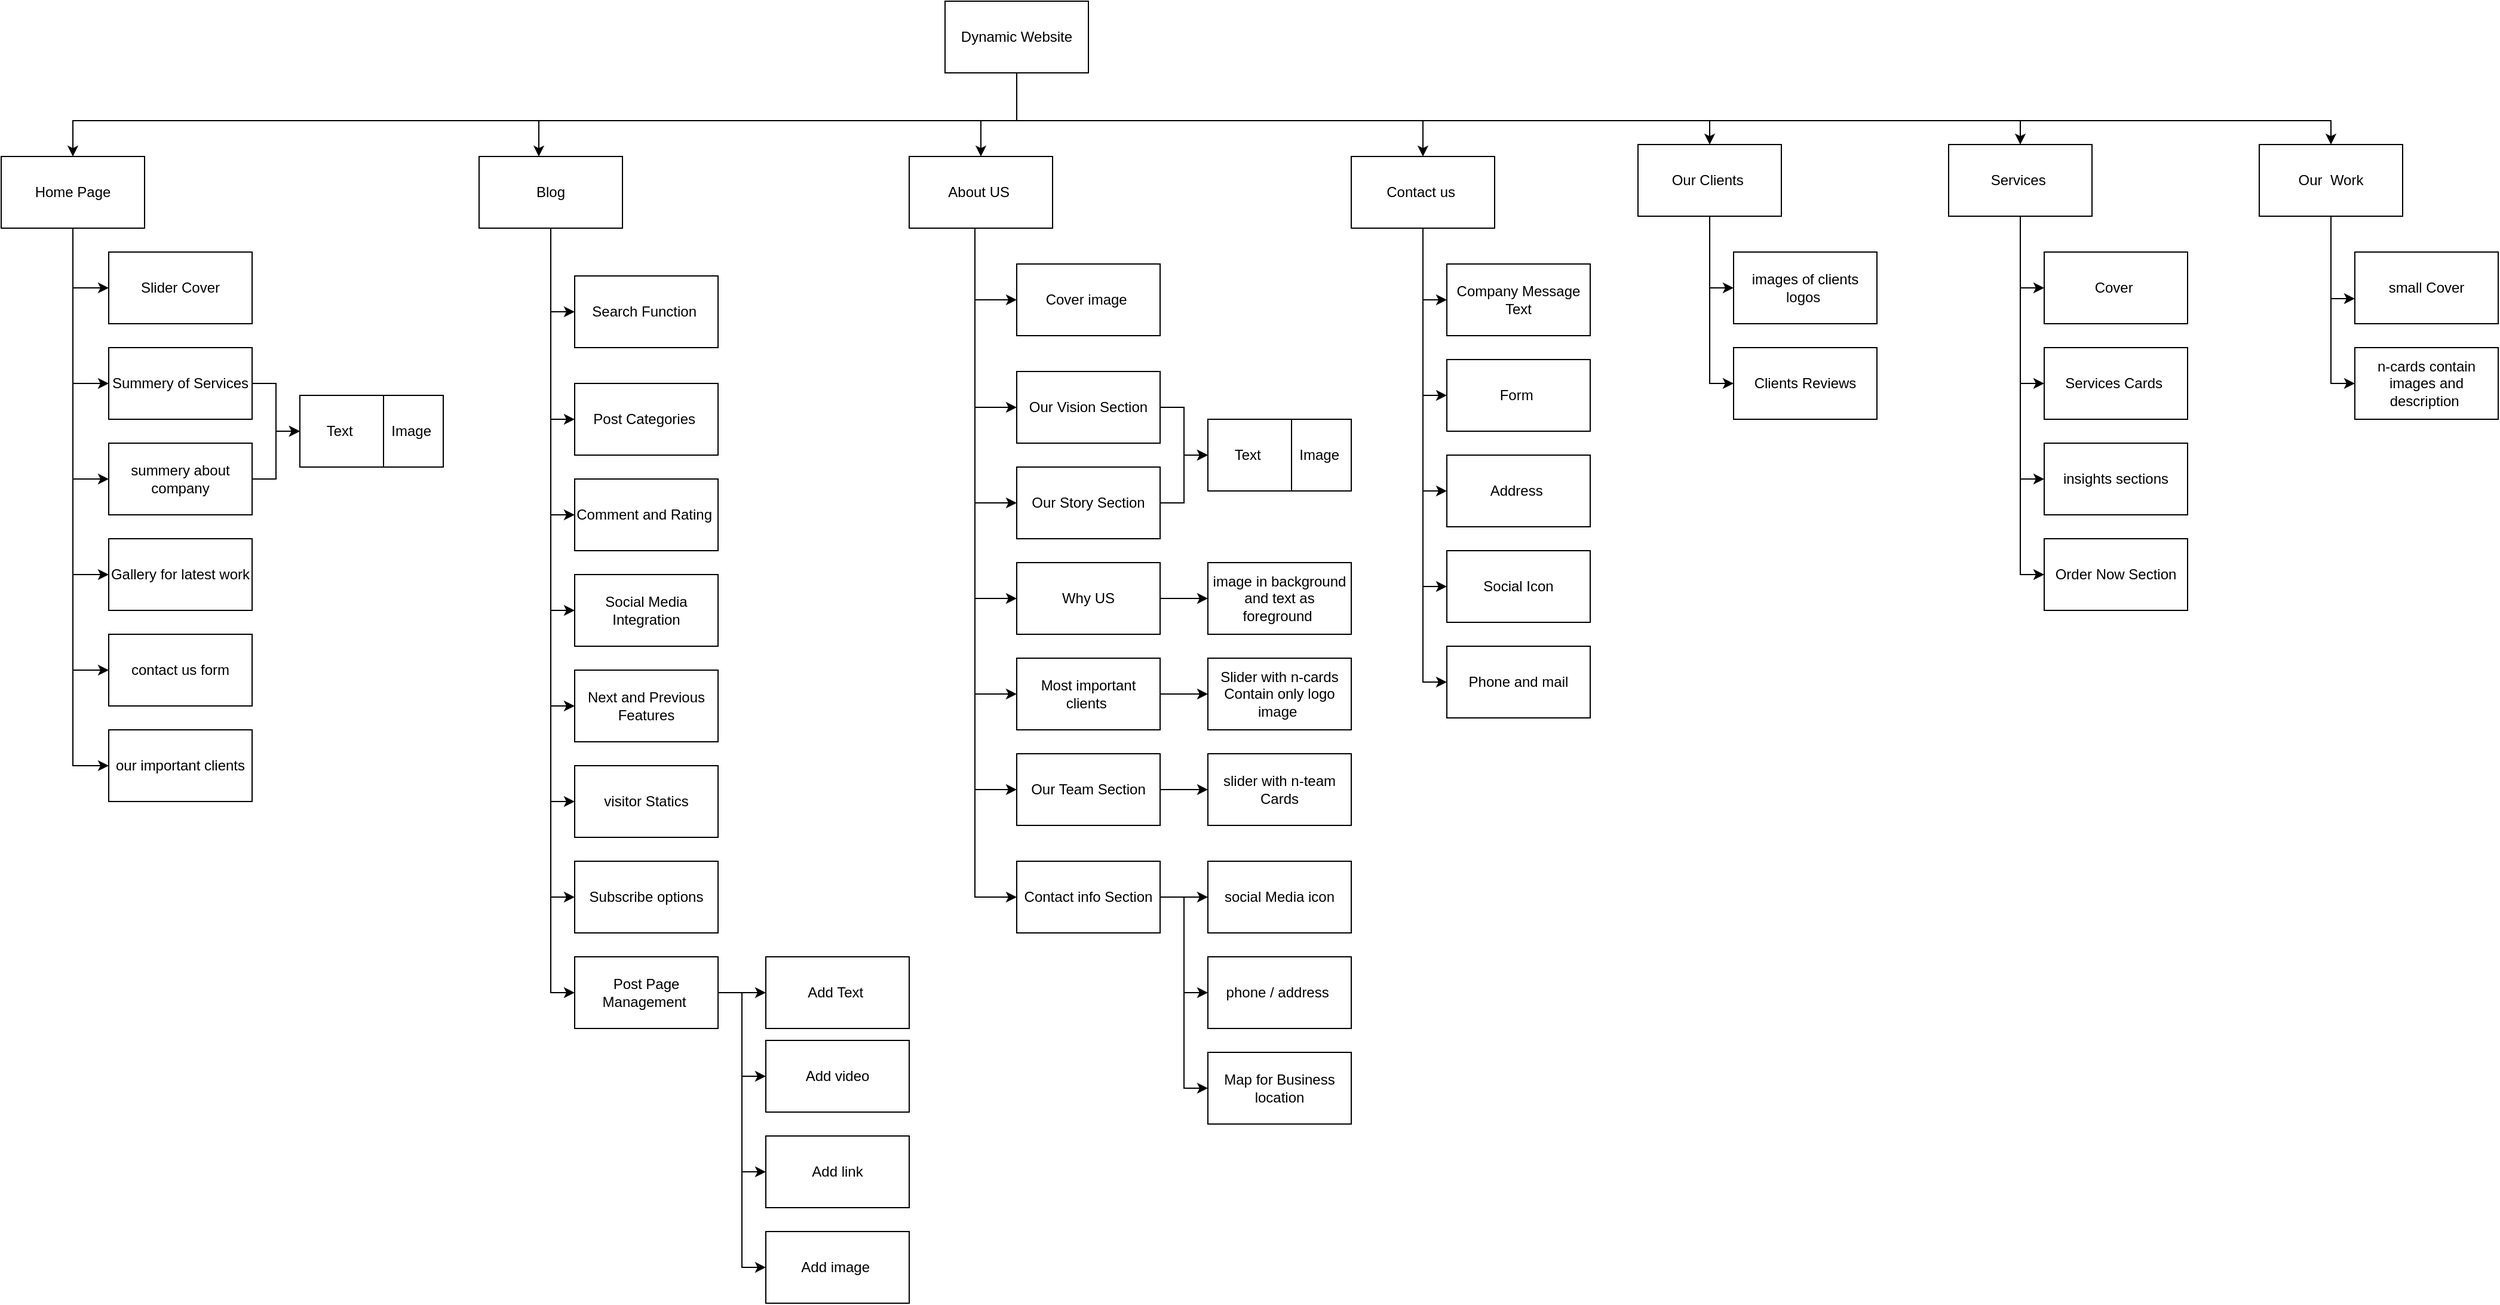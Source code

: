 <mxfile version="12.8.8" type="github"><diagram id="ckR6-xcQiySAsiwtbq-Z" name="Page-1"><mxGraphModel dx="1616" dy="522" grid="1" gridSize="10" guides="1" tooltips="1" connect="1" arrows="1" fold="1" page="1" pageScale="1" pageWidth="850" pageHeight="1100" math="0" shadow="0"><root><mxCell id="0"/><mxCell id="1" parent="0"/><mxCell id="0APCHjPo9MJvBpzUKBgA-36" style="edgeStyle=orthogonalEdgeStyle;rounded=0;orthogonalLoop=1;jettySize=auto;html=1;" edge="1" parent="1" source="0APCHjPo9MJvBpzUKBgA-1" target="0APCHjPo9MJvBpzUKBgA-6"><mxGeometry relative="1" as="geometry"><Array as="points"><mxPoint x="440" y="130"/><mxPoint x="40" y="130"/></Array></mxGeometry></mxCell><mxCell id="0APCHjPo9MJvBpzUKBgA-44" style="edgeStyle=orthogonalEdgeStyle;rounded=0;orthogonalLoop=1;jettySize=auto;html=1;entryX=0.5;entryY=0;entryDx=0;entryDy=0;" edge="1" parent="1" target="0APCHjPo9MJvBpzUKBgA-2"><mxGeometry relative="1" as="geometry"><mxPoint x="390" y="130" as="sourcePoint"/></mxGeometry></mxCell><mxCell id="0APCHjPo9MJvBpzUKBgA-78" style="edgeStyle=orthogonalEdgeStyle;rounded=0;orthogonalLoop=1;jettySize=auto;html=1;" edge="1" parent="1" source="0APCHjPo9MJvBpzUKBgA-1" target="0APCHjPo9MJvBpzUKBgA-5"><mxGeometry relative="1" as="geometry"><Array as="points"><mxPoint x="440" y="130"/><mxPoint x="780" y="130"/></Array></mxGeometry></mxCell><mxCell id="0APCHjPo9MJvBpzUKBgA-90" style="edgeStyle=orthogonalEdgeStyle;rounded=0;orthogonalLoop=1;jettySize=auto;html=1;exitX=0.75;exitY=1;exitDx=0;exitDy=0;" edge="1" parent="1" source="0APCHjPo9MJvBpzUKBgA-1" target="0APCHjPo9MJvBpzUKBgA-4"><mxGeometry relative="1" as="geometry"><Array as="points"><mxPoint x="440" y="90"/><mxPoint x="440" y="130"/><mxPoint x="1020" y="130"/></Array></mxGeometry></mxCell><mxCell id="0APCHjPo9MJvBpzUKBgA-96" style="edgeStyle=orthogonalEdgeStyle;rounded=0;orthogonalLoop=1;jettySize=auto;html=1;" edge="1" parent="1" source="0APCHjPo9MJvBpzUKBgA-1" target="0APCHjPo9MJvBpzUKBgA-3"><mxGeometry relative="1" as="geometry"><Array as="points"><mxPoint x="440" y="130"/><mxPoint x="1280" y="130"/></Array></mxGeometry></mxCell><mxCell id="0APCHjPo9MJvBpzUKBgA-106" style="edgeStyle=orthogonalEdgeStyle;rounded=0;orthogonalLoop=1;jettySize=auto;html=1;entryX=0.5;entryY=0;entryDx=0;entryDy=0;" edge="1" parent="1" source="0APCHjPo9MJvBpzUKBgA-1" target="0APCHjPo9MJvBpzUKBgA-105"><mxGeometry relative="1" as="geometry"><Array as="points"><mxPoint x="440" y="130"/><mxPoint x="-350" y="130"/></Array></mxGeometry></mxCell><mxCell id="0APCHjPo9MJvBpzUKBgA-127" style="edgeStyle=orthogonalEdgeStyle;rounded=0;orthogonalLoop=1;jettySize=auto;html=1;entryX=0.5;entryY=0;entryDx=0;entryDy=0;" edge="1" parent="1" source="0APCHjPo9MJvBpzUKBgA-1" target="0APCHjPo9MJvBpzUKBgA-115"><mxGeometry relative="1" as="geometry"><Array as="points"><mxPoint x="440" y="130"/><mxPoint x="1540" y="130"/></Array></mxGeometry></mxCell><mxCell id="0APCHjPo9MJvBpzUKBgA-1" value="Dynamic Website" style="rounded=0;whiteSpace=wrap;html=1;" vertex="1" parent="1"><mxGeometry x="380" y="30" width="120" height="60" as="geometry"/></mxCell><mxCell id="0APCHjPo9MJvBpzUKBgA-51" style="edgeStyle=orthogonalEdgeStyle;rounded=0;orthogonalLoop=1;jettySize=auto;html=1;entryX=0;entryY=0.5;entryDx=0;entryDy=0;" edge="1" parent="1" source="0APCHjPo9MJvBpzUKBgA-2" target="0APCHjPo9MJvBpzUKBgA-40"><mxGeometry relative="1" as="geometry"><Array as="points"><mxPoint x="405" y="530"/></Array></mxGeometry></mxCell><mxCell id="0APCHjPo9MJvBpzUKBgA-52" style="edgeStyle=orthogonalEdgeStyle;rounded=0;orthogonalLoop=1;jettySize=auto;html=1;entryX=0;entryY=0.5;entryDx=0;entryDy=0;" edge="1" parent="1" source="0APCHjPo9MJvBpzUKBgA-2" target="0APCHjPo9MJvBpzUKBgA-41"><mxGeometry relative="1" as="geometry"><Array as="points"><mxPoint x="405" y="610"/></Array></mxGeometry></mxCell><mxCell id="0APCHjPo9MJvBpzUKBgA-53" style="edgeStyle=orthogonalEdgeStyle;rounded=0;orthogonalLoop=1;jettySize=auto;html=1;entryX=0;entryY=0.5;entryDx=0;entryDy=0;" edge="1" parent="1" source="0APCHjPo9MJvBpzUKBgA-2" target="0APCHjPo9MJvBpzUKBgA-37"><mxGeometry relative="1" as="geometry"><Array as="points"><mxPoint x="405" y="280"/></Array></mxGeometry></mxCell><mxCell id="0APCHjPo9MJvBpzUKBgA-54" style="edgeStyle=orthogonalEdgeStyle;rounded=0;orthogonalLoop=1;jettySize=auto;html=1;entryX=0;entryY=0.5;entryDx=0;entryDy=0;" edge="1" parent="1" source="0APCHjPo9MJvBpzUKBgA-2" target="0APCHjPo9MJvBpzUKBgA-38"><mxGeometry relative="1" as="geometry"><Array as="points"><mxPoint x="405" y="370"/></Array></mxGeometry></mxCell><mxCell id="0APCHjPo9MJvBpzUKBgA-55" style="edgeStyle=orthogonalEdgeStyle;rounded=0;orthogonalLoop=1;jettySize=auto;html=1;entryX=0;entryY=0.5;entryDx=0;entryDy=0;" edge="1" parent="1" source="0APCHjPo9MJvBpzUKBgA-2" target="0APCHjPo9MJvBpzUKBgA-39"><mxGeometry relative="1" as="geometry"><Array as="points"><mxPoint x="405" y="450"/></Array></mxGeometry></mxCell><mxCell id="0APCHjPo9MJvBpzUKBgA-56" style="edgeStyle=orthogonalEdgeStyle;rounded=0;orthogonalLoop=1;jettySize=auto;html=1;entryX=0;entryY=0.5;entryDx=0;entryDy=0;" edge="1" parent="1" source="0APCHjPo9MJvBpzUKBgA-2" target="0APCHjPo9MJvBpzUKBgA-42"><mxGeometry relative="1" as="geometry"><Array as="points"><mxPoint x="405" y="690"/></Array></mxGeometry></mxCell><mxCell id="0APCHjPo9MJvBpzUKBgA-57" style="edgeStyle=orthogonalEdgeStyle;rounded=0;orthogonalLoop=1;jettySize=auto;html=1;entryX=0;entryY=0.5;entryDx=0;entryDy=0;" edge="1" parent="1" source="0APCHjPo9MJvBpzUKBgA-2" target="0APCHjPo9MJvBpzUKBgA-43"><mxGeometry relative="1" as="geometry"><Array as="points"><mxPoint x="405" y="780"/></Array></mxGeometry></mxCell><mxCell id="0APCHjPo9MJvBpzUKBgA-2" value="About US&amp;nbsp;" style="rounded=0;whiteSpace=wrap;html=1;" vertex="1" parent="1"><mxGeometry x="350" y="160" width="120" height="60" as="geometry"/></mxCell><mxCell id="0APCHjPo9MJvBpzUKBgA-98" style="edgeStyle=orthogonalEdgeStyle;rounded=0;orthogonalLoop=1;jettySize=auto;html=1;entryX=0;entryY=0.5;entryDx=0;entryDy=0;" edge="1" parent="1" source="0APCHjPo9MJvBpzUKBgA-3" target="0APCHjPo9MJvBpzUKBgA-97"><mxGeometry relative="1" as="geometry"/></mxCell><mxCell id="0APCHjPo9MJvBpzUKBgA-100" style="edgeStyle=orthogonalEdgeStyle;rounded=0;orthogonalLoop=1;jettySize=auto;html=1;entryX=0;entryY=0.5;entryDx=0;entryDy=0;" edge="1" parent="1" source="0APCHjPo9MJvBpzUKBgA-3" target="0APCHjPo9MJvBpzUKBgA-99"><mxGeometry relative="1" as="geometry"/></mxCell><mxCell id="0APCHjPo9MJvBpzUKBgA-102" style="edgeStyle=orthogonalEdgeStyle;rounded=0;orthogonalLoop=1;jettySize=auto;html=1;entryX=0;entryY=0.5;entryDx=0;entryDy=0;" edge="1" parent="1" source="0APCHjPo9MJvBpzUKBgA-3" target="0APCHjPo9MJvBpzUKBgA-101"><mxGeometry relative="1" as="geometry"/></mxCell><mxCell id="0APCHjPo9MJvBpzUKBgA-104" style="edgeStyle=orthogonalEdgeStyle;rounded=0;orthogonalLoop=1;jettySize=auto;html=1;exitX=0.5;exitY=1;exitDx=0;exitDy=0;entryX=0;entryY=0.5;entryDx=0;entryDy=0;" edge="1" parent="1" source="0APCHjPo9MJvBpzUKBgA-3" target="0APCHjPo9MJvBpzUKBgA-103"><mxGeometry relative="1" as="geometry"/></mxCell><mxCell id="0APCHjPo9MJvBpzUKBgA-3" value="Services&amp;nbsp;" style="rounded=0;whiteSpace=wrap;html=1;" vertex="1" parent="1"><mxGeometry x="1220" y="150" width="120" height="60" as="geometry"/></mxCell><mxCell id="0APCHjPo9MJvBpzUKBgA-93" style="edgeStyle=orthogonalEdgeStyle;rounded=0;orthogonalLoop=1;jettySize=auto;html=1;entryX=0;entryY=0.5;entryDx=0;entryDy=0;" edge="1" parent="1" source="0APCHjPo9MJvBpzUKBgA-4" target="0APCHjPo9MJvBpzUKBgA-91"><mxGeometry relative="1" as="geometry"/></mxCell><mxCell id="0APCHjPo9MJvBpzUKBgA-95" style="edgeStyle=orthogonalEdgeStyle;rounded=0;orthogonalLoop=1;jettySize=auto;html=1;exitX=0.5;exitY=1;exitDx=0;exitDy=0;entryX=0;entryY=0.5;entryDx=0;entryDy=0;" edge="1" parent="1" source="0APCHjPo9MJvBpzUKBgA-4" target="0APCHjPo9MJvBpzUKBgA-94"><mxGeometry relative="1" as="geometry"/></mxCell><mxCell id="0APCHjPo9MJvBpzUKBgA-4" value="Our Clients&amp;nbsp;" style="rounded=0;whiteSpace=wrap;html=1;" vertex="1" parent="1"><mxGeometry x="960" y="150" width="120" height="60" as="geometry"/></mxCell><mxCell id="0APCHjPo9MJvBpzUKBgA-83" style="edgeStyle=orthogonalEdgeStyle;rounded=0;orthogonalLoop=1;jettySize=auto;html=1;entryX=0;entryY=0.5;entryDx=0;entryDy=0;" edge="1" parent="1" source="0APCHjPo9MJvBpzUKBgA-5" target="0APCHjPo9MJvBpzUKBgA-79"><mxGeometry relative="1" as="geometry"/></mxCell><mxCell id="0APCHjPo9MJvBpzUKBgA-84" style="edgeStyle=orthogonalEdgeStyle;rounded=0;orthogonalLoop=1;jettySize=auto;html=1;exitX=0.5;exitY=1;exitDx=0;exitDy=0;entryX=0;entryY=0.5;entryDx=0;entryDy=0;" edge="1" parent="1" source="0APCHjPo9MJvBpzUKBgA-5" target="0APCHjPo9MJvBpzUKBgA-80"><mxGeometry relative="1" as="geometry"/></mxCell><mxCell id="0APCHjPo9MJvBpzUKBgA-85" style="edgeStyle=orthogonalEdgeStyle;rounded=0;orthogonalLoop=1;jettySize=auto;html=1;entryX=0;entryY=0.5;entryDx=0;entryDy=0;" edge="1" parent="1" source="0APCHjPo9MJvBpzUKBgA-5" target="0APCHjPo9MJvBpzUKBgA-81"><mxGeometry relative="1" as="geometry"/></mxCell><mxCell id="0APCHjPo9MJvBpzUKBgA-86" style="edgeStyle=orthogonalEdgeStyle;rounded=0;orthogonalLoop=1;jettySize=auto;html=1;entryX=0;entryY=0.5;entryDx=0;entryDy=0;" edge="1" parent="1" source="0APCHjPo9MJvBpzUKBgA-5" target="0APCHjPo9MJvBpzUKBgA-82"><mxGeometry relative="1" as="geometry"/></mxCell><mxCell id="0APCHjPo9MJvBpzUKBgA-89" style="edgeStyle=orthogonalEdgeStyle;rounded=0;orthogonalLoop=1;jettySize=auto;html=1;entryX=0;entryY=0.5;entryDx=0;entryDy=0;" edge="1" parent="1" source="0APCHjPo9MJvBpzUKBgA-5" target="0APCHjPo9MJvBpzUKBgA-88"><mxGeometry relative="1" as="geometry"/></mxCell><mxCell id="0APCHjPo9MJvBpzUKBgA-5" value="Contact us&amp;nbsp;" style="rounded=0;whiteSpace=wrap;html=1;" vertex="1" parent="1"><mxGeometry x="720" y="160" width="120" height="60" as="geometry"/></mxCell><mxCell id="0APCHjPo9MJvBpzUKBgA-25" style="edgeStyle=orthogonalEdgeStyle;rounded=0;orthogonalLoop=1;jettySize=auto;html=1;entryX=0;entryY=0.5;entryDx=0;entryDy=0;" edge="1" parent="1" source="0APCHjPo9MJvBpzUKBgA-6" target="0APCHjPo9MJvBpzUKBgA-9"><mxGeometry relative="1" as="geometry"/></mxCell><mxCell id="0APCHjPo9MJvBpzUKBgA-26" style="edgeStyle=orthogonalEdgeStyle;rounded=0;orthogonalLoop=1;jettySize=auto;html=1;entryX=0;entryY=0.5;entryDx=0;entryDy=0;" edge="1" parent="1" source="0APCHjPo9MJvBpzUKBgA-6" target="0APCHjPo9MJvBpzUKBgA-10"><mxGeometry relative="1" as="geometry"/></mxCell><mxCell id="0APCHjPo9MJvBpzUKBgA-27" style="edgeStyle=orthogonalEdgeStyle;rounded=0;orthogonalLoop=1;jettySize=auto;html=1;entryX=0;entryY=0.5;entryDx=0;entryDy=0;" edge="1" parent="1" source="0APCHjPo9MJvBpzUKBgA-6" target="0APCHjPo9MJvBpzUKBgA-13"><mxGeometry relative="1" as="geometry"/></mxCell><mxCell id="0APCHjPo9MJvBpzUKBgA-28" style="edgeStyle=orthogonalEdgeStyle;rounded=0;orthogonalLoop=1;jettySize=auto;html=1;entryX=0;entryY=0.5;entryDx=0;entryDy=0;" edge="1" parent="1" source="0APCHjPo9MJvBpzUKBgA-6" target="0APCHjPo9MJvBpzUKBgA-14"><mxGeometry relative="1" as="geometry"/></mxCell><mxCell id="0APCHjPo9MJvBpzUKBgA-29" style="edgeStyle=orthogonalEdgeStyle;rounded=0;orthogonalLoop=1;jettySize=auto;html=1;exitX=0.5;exitY=1;exitDx=0;exitDy=0;entryX=0;entryY=0.5;entryDx=0;entryDy=0;" edge="1" parent="1" source="0APCHjPo9MJvBpzUKBgA-6" target="0APCHjPo9MJvBpzUKBgA-24"><mxGeometry relative="1" as="geometry"/></mxCell><mxCell id="0APCHjPo9MJvBpzUKBgA-31" style="edgeStyle=orthogonalEdgeStyle;rounded=0;orthogonalLoop=1;jettySize=auto;html=1;entryX=0;entryY=0.5;entryDx=0;entryDy=0;" edge="1" parent="1" source="0APCHjPo9MJvBpzUKBgA-6" target="0APCHjPo9MJvBpzUKBgA-30"><mxGeometry relative="1" as="geometry"/></mxCell><mxCell id="0APCHjPo9MJvBpzUKBgA-34" style="edgeStyle=orthogonalEdgeStyle;rounded=0;orthogonalLoop=1;jettySize=auto;html=1;entryX=0;entryY=0.5;entryDx=0;entryDy=0;" edge="1" parent="1" source="0APCHjPo9MJvBpzUKBgA-6" target="0APCHjPo9MJvBpzUKBgA-32"><mxGeometry relative="1" as="geometry"/></mxCell><mxCell id="0APCHjPo9MJvBpzUKBgA-35" style="edgeStyle=orthogonalEdgeStyle;rounded=0;orthogonalLoop=1;jettySize=auto;html=1;entryX=0;entryY=0.5;entryDx=0;entryDy=0;" edge="1" parent="1" source="0APCHjPo9MJvBpzUKBgA-6" target="0APCHjPo9MJvBpzUKBgA-33"><mxGeometry relative="1" as="geometry"/></mxCell><mxCell id="0APCHjPo9MJvBpzUKBgA-6" value="Blog" style="rounded=0;whiteSpace=wrap;html=1;" vertex="1" parent="1"><mxGeometry x="-10" y="160" width="120" height="60" as="geometry"/></mxCell><mxCell id="0APCHjPo9MJvBpzUKBgA-9" value="Search Function&amp;nbsp;" style="rounded=0;whiteSpace=wrap;html=1;" vertex="1" parent="1"><mxGeometry x="70" y="260" width="120" height="60" as="geometry"/></mxCell><mxCell id="0APCHjPo9MJvBpzUKBgA-10" value="Post Categories&amp;nbsp;" style="rounded=0;whiteSpace=wrap;html=1;" vertex="1" parent="1"><mxGeometry x="70" y="350" width="120" height="60" as="geometry"/></mxCell><mxCell id="0APCHjPo9MJvBpzUKBgA-16" value="" style="edgeStyle=orthogonalEdgeStyle;rounded=0;orthogonalLoop=1;jettySize=auto;html=1;" edge="1" parent="1" source="0APCHjPo9MJvBpzUKBgA-13" target="0APCHjPo9MJvBpzUKBgA-15"><mxGeometry relative="1" as="geometry"/></mxCell><mxCell id="0APCHjPo9MJvBpzUKBgA-17" style="edgeStyle=orthogonalEdgeStyle;rounded=0;orthogonalLoop=1;jettySize=auto;html=1;entryX=0;entryY=0.5;entryDx=0;entryDy=0;" edge="1" parent="1" source="0APCHjPo9MJvBpzUKBgA-13" target="0APCHjPo9MJvBpzUKBgA-18"><mxGeometry relative="1" as="geometry"><mxPoint x="250" y="520" as="targetPoint"/></mxGeometry></mxCell><mxCell id="0APCHjPo9MJvBpzUKBgA-21" style="edgeStyle=orthogonalEdgeStyle;rounded=0;orthogonalLoop=1;jettySize=auto;html=1;entryX=0;entryY=0.5;entryDx=0;entryDy=0;" edge="1" parent="1" source="0APCHjPo9MJvBpzUKBgA-13" target="0APCHjPo9MJvBpzUKBgA-19"><mxGeometry relative="1" as="geometry"/></mxCell><mxCell id="0APCHjPo9MJvBpzUKBgA-23" style="edgeStyle=orthogonalEdgeStyle;rounded=0;orthogonalLoop=1;jettySize=auto;html=1;entryX=0;entryY=0.5;entryDx=0;entryDy=0;" edge="1" parent="1" source="0APCHjPo9MJvBpzUKBgA-13" target="0APCHjPo9MJvBpzUKBgA-22"><mxGeometry relative="1" as="geometry"/></mxCell><mxCell id="0APCHjPo9MJvBpzUKBgA-13" value="Post Page Management&amp;nbsp;" style="rounded=0;whiteSpace=wrap;html=1;" vertex="1" parent="1"><mxGeometry x="70" y="830" width="120" height="60" as="geometry"/></mxCell><mxCell id="0APCHjPo9MJvBpzUKBgA-15" value="Add Text&amp;nbsp;" style="rounded=0;whiteSpace=wrap;html=1;" vertex="1" parent="1"><mxGeometry x="230" y="830" width="120" height="60" as="geometry"/></mxCell><mxCell id="0APCHjPo9MJvBpzUKBgA-14" value="Comment and Rating&amp;nbsp;" style="rounded=0;whiteSpace=wrap;html=1;" vertex="1" parent="1"><mxGeometry x="70" y="430" width="120" height="60" as="geometry"/></mxCell><mxCell id="0APCHjPo9MJvBpzUKBgA-18" value="Add image&amp;nbsp;" style="rounded=0;whiteSpace=wrap;html=1;" vertex="1" parent="1"><mxGeometry x="230" y="1060" width="120" height="60" as="geometry"/></mxCell><mxCell id="0APCHjPo9MJvBpzUKBgA-19" value="Add link" style="rounded=0;whiteSpace=wrap;html=1;" vertex="1" parent="1"><mxGeometry x="230" y="980" width="120" height="60" as="geometry"/></mxCell><mxCell id="0APCHjPo9MJvBpzUKBgA-22" value="Add video" style="rounded=0;whiteSpace=wrap;html=1;" vertex="1" parent="1"><mxGeometry x="230" y="900" width="120" height="60" as="geometry"/></mxCell><mxCell id="0APCHjPo9MJvBpzUKBgA-24" value="Social Media Integration" style="rounded=0;whiteSpace=wrap;html=1;" vertex="1" parent="1"><mxGeometry x="70" y="510" width="120" height="60" as="geometry"/></mxCell><mxCell id="0APCHjPo9MJvBpzUKBgA-30" value="Next and Previous Features" style="rounded=0;whiteSpace=wrap;html=1;" vertex="1" parent="1"><mxGeometry x="70" y="590" width="120" height="60" as="geometry"/></mxCell><mxCell id="0APCHjPo9MJvBpzUKBgA-32" value="visitor Statics" style="rounded=0;whiteSpace=wrap;html=1;" vertex="1" parent="1"><mxGeometry x="70" y="670" width="120" height="60" as="geometry"/></mxCell><mxCell id="0APCHjPo9MJvBpzUKBgA-33" value="Subscribe options" style="rounded=0;whiteSpace=wrap;html=1;" vertex="1" parent="1"><mxGeometry x="70" y="750" width="120" height="60" as="geometry"/></mxCell><mxCell id="0APCHjPo9MJvBpzUKBgA-37" value="Cover image&amp;nbsp;" style="rounded=0;whiteSpace=wrap;html=1;" vertex="1" parent="1"><mxGeometry x="440" y="250" width="120" height="60" as="geometry"/></mxCell><mxCell id="0APCHjPo9MJvBpzUKBgA-64" style="edgeStyle=orthogonalEdgeStyle;rounded=0;orthogonalLoop=1;jettySize=auto;html=1;entryX=0;entryY=0.5;entryDx=0;entryDy=0;" edge="1" parent="1" source="0APCHjPo9MJvBpzUKBgA-38" target="0APCHjPo9MJvBpzUKBgA-60"><mxGeometry relative="1" as="geometry"/></mxCell><mxCell id="0APCHjPo9MJvBpzUKBgA-38" value="Our Vision Section" style="rounded=0;whiteSpace=wrap;html=1;" vertex="1" parent="1"><mxGeometry x="440" y="340" width="120" height="60" as="geometry"/></mxCell><mxCell id="0APCHjPo9MJvBpzUKBgA-65" style="edgeStyle=orthogonalEdgeStyle;rounded=0;orthogonalLoop=1;jettySize=auto;html=1;entryX=0;entryY=0.5;entryDx=0;entryDy=0;" edge="1" parent="1" source="0APCHjPo9MJvBpzUKBgA-39" target="0APCHjPo9MJvBpzUKBgA-60"><mxGeometry relative="1" as="geometry"/></mxCell><mxCell id="0APCHjPo9MJvBpzUKBgA-39" value="Our Story Section" style="rounded=0;whiteSpace=wrap;html=1;" vertex="1" parent="1"><mxGeometry x="440" y="420" width="120" height="60" as="geometry"/></mxCell><mxCell id="0APCHjPo9MJvBpzUKBgA-67" style="edgeStyle=orthogonalEdgeStyle;rounded=0;orthogonalLoop=1;jettySize=auto;html=1;entryX=0;entryY=0.5;entryDx=0;entryDy=0;" edge="1" parent="1" source="0APCHjPo9MJvBpzUKBgA-40" target="0APCHjPo9MJvBpzUKBgA-66"><mxGeometry relative="1" as="geometry"/></mxCell><mxCell id="0APCHjPo9MJvBpzUKBgA-40" value="Why US" style="rounded=0;whiteSpace=wrap;html=1;" vertex="1" parent="1"><mxGeometry x="440" y="500" width="120" height="60" as="geometry"/></mxCell><mxCell id="0APCHjPo9MJvBpzUKBgA-69" style="edgeStyle=orthogonalEdgeStyle;rounded=0;orthogonalLoop=1;jettySize=auto;html=1;entryX=0;entryY=0.5;entryDx=0;entryDy=0;" edge="1" parent="1" source="0APCHjPo9MJvBpzUKBgA-41" target="0APCHjPo9MJvBpzUKBgA-68"><mxGeometry relative="1" as="geometry"/></mxCell><mxCell id="0APCHjPo9MJvBpzUKBgA-41" value="Most important clients&amp;nbsp;" style="rounded=0;whiteSpace=wrap;html=1;" vertex="1" parent="1"><mxGeometry x="440" y="580" width="120" height="60" as="geometry"/></mxCell><mxCell id="0APCHjPo9MJvBpzUKBgA-71" value="" style="edgeStyle=orthogonalEdgeStyle;rounded=0;orthogonalLoop=1;jettySize=auto;html=1;" edge="1" parent="1" source="0APCHjPo9MJvBpzUKBgA-42" target="0APCHjPo9MJvBpzUKBgA-70"><mxGeometry relative="1" as="geometry"/></mxCell><mxCell id="0APCHjPo9MJvBpzUKBgA-42" value="Our Team Section" style="rounded=0;whiteSpace=wrap;html=1;" vertex="1" parent="1"><mxGeometry x="440" y="660" width="120" height="60" as="geometry"/></mxCell><mxCell id="0APCHjPo9MJvBpzUKBgA-73" value="" style="edgeStyle=orthogonalEdgeStyle;rounded=0;orthogonalLoop=1;jettySize=auto;html=1;" edge="1" parent="1" source="0APCHjPo9MJvBpzUKBgA-43" target="0APCHjPo9MJvBpzUKBgA-72"><mxGeometry relative="1" as="geometry"/></mxCell><mxCell id="0APCHjPo9MJvBpzUKBgA-76" style="edgeStyle=orthogonalEdgeStyle;rounded=0;orthogonalLoop=1;jettySize=auto;html=1;entryX=0;entryY=0.5;entryDx=0;entryDy=0;" edge="1" parent="1" source="0APCHjPo9MJvBpzUKBgA-43" target="0APCHjPo9MJvBpzUKBgA-74"><mxGeometry relative="1" as="geometry"/></mxCell><mxCell id="0APCHjPo9MJvBpzUKBgA-77" style="edgeStyle=orthogonalEdgeStyle;rounded=0;orthogonalLoop=1;jettySize=auto;html=1;entryX=0;entryY=0.5;entryDx=0;entryDy=0;" edge="1" parent="1" source="0APCHjPo9MJvBpzUKBgA-43" target="0APCHjPo9MJvBpzUKBgA-75"><mxGeometry relative="1" as="geometry"/></mxCell><mxCell id="0APCHjPo9MJvBpzUKBgA-43" value="Contact info Section" style="rounded=0;whiteSpace=wrap;html=1;" vertex="1" parent="1"><mxGeometry x="440" y="750" width="120" height="60" as="geometry"/></mxCell><mxCell id="0APCHjPo9MJvBpzUKBgA-63" value="" style="group" vertex="1" connectable="0" parent="1"><mxGeometry x="600" y="380" width="120" height="60" as="geometry"/></mxCell><mxCell id="0APCHjPo9MJvBpzUKBgA-58" value="Image&amp;nbsp;" style="rounded=0;whiteSpace=wrap;html=1;" vertex="1" parent="0APCHjPo9MJvBpzUKBgA-63"><mxGeometry x="70" width="50" height="60" as="geometry"/></mxCell><mxCell id="0APCHjPo9MJvBpzUKBgA-60" value="Text&amp;nbsp;" style="rounded=0;whiteSpace=wrap;html=1;" vertex="1" parent="0APCHjPo9MJvBpzUKBgA-63"><mxGeometry width="70" height="60" as="geometry"/></mxCell><mxCell id="0APCHjPo9MJvBpzUKBgA-66" value="image in background and text as foreground&amp;nbsp;" style="rounded=0;whiteSpace=wrap;html=1;" vertex="1" parent="1"><mxGeometry x="600" y="500" width="120" height="60" as="geometry"/></mxCell><mxCell id="0APCHjPo9MJvBpzUKBgA-68" value="Slider with n-cards&lt;br&gt;Contain only logo image&amp;nbsp;" style="rounded=0;whiteSpace=wrap;html=1;" vertex="1" parent="1"><mxGeometry x="600" y="580" width="120" height="60" as="geometry"/></mxCell><mxCell id="0APCHjPo9MJvBpzUKBgA-70" value="slider with n-team Cards" style="rounded=0;whiteSpace=wrap;html=1;" vertex="1" parent="1"><mxGeometry x="600" y="660" width="120" height="60" as="geometry"/></mxCell><mxCell id="0APCHjPo9MJvBpzUKBgA-72" value="social Media icon" style="rounded=0;whiteSpace=wrap;html=1;" vertex="1" parent="1"><mxGeometry x="600" y="750" width="120" height="60" as="geometry"/></mxCell><mxCell id="0APCHjPo9MJvBpzUKBgA-74" value="phone / address&amp;nbsp;" style="rounded=0;whiteSpace=wrap;html=1;" vertex="1" parent="1"><mxGeometry x="600" y="830" width="120" height="60" as="geometry"/></mxCell><mxCell id="0APCHjPo9MJvBpzUKBgA-75" value="Map for Business location" style="rounded=0;whiteSpace=wrap;html=1;" vertex="1" parent="1"><mxGeometry x="600" y="910" width="120" height="60" as="geometry"/></mxCell><mxCell id="0APCHjPo9MJvBpzUKBgA-79" value="Form&amp;nbsp;" style="rounded=0;whiteSpace=wrap;html=1;" vertex="1" parent="1"><mxGeometry x="800" y="330" width="120" height="60" as="geometry"/></mxCell><mxCell id="0APCHjPo9MJvBpzUKBgA-80" value="Address&amp;nbsp;" style="rounded=0;whiteSpace=wrap;html=1;" vertex="1" parent="1"><mxGeometry x="800" y="410" width="120" height="60" as="geometry"/></mxCell><mxCell id="0APCHjPo9MJvBpzUKBgA-81" value="Social Icon" style="rounded=0;whiteSpace=wrap;html=1;" vertex="1" parent="1"><mxGeometry x="800" y="490" width="120" height="60" as="geometry"/></mxCell><mxCell id="0APCHjPo9MJvBpzUKBgA-82" value="Phone and mail" style="rounded=0;whiteSpace=wrap;html=1;" vertex="1" parent="1"><mxGeometry x="800" y="570" width="120" height="60" as="geometry"/></mxCell><mxCell id="0APCHjPo9MJvBpzUKBgA-88" value="Company Message&lt;br&gt;Text" style="rounded=0;whiteSpace=wrap;html=1;" vertex="1" parent="1"><mxGeometry x="800" y="250" width="120" height="60" as="geometry"/></mxCell><mxCell id="0APCHjPo9MJvBpzUKBgA-91" value="images of clients logos&amp;nbsp;" style="rounded=0;whiteSpace=wrap;html=1;" vertex="1" parent="1"><mxGeometry x="1040" y="240" width="120" height="60" as="geometry"/></mxCell><mxCell id="0APCHjPo9MJvBpzUKBgA-94" value="Clients Reviews" style="rounded=0;whiteSpace=wrap;html=1;" vertex="1" parent="1"><mxGeometry x="1040" y="320" width="120" height="60" as="geometry"/></mxCell><mxCell id="0APCHjPo9MJvBpzUKBgA-97" value="Cover&amp;nbsp;" style="rounded=0;whiteSpace=wrap;html=1;" vertex="1" parent="1"><mxGeometry x="1300" y="240" width="120" height="60" as="geometry"/></mxCell><mxCell id="0APCHjPo9MJvBpzUKBgA-99" value="Services Cards&amp;nbsp;" style="rounded=0;whiteSpace=wrap;html=1;" vertex="1" parent="1"><mxGeometry x="1300" y="320" width="120" height="60" as="geometry"/></mxCell><mxCell id="0APCHjPo9MJvBpzUKBgA-101" value="insights sections" style="rounded=0;whiteSpace=wrap;html=1;" vertex="1" parent="1"><mxGeometry x="1300" y="400" width="120" height="60" as="geometry"/></mxCell><mxCell id="0APCHjPo9MJvBpzUKBgA-103" value="Order Now Section" style="rounded=0;whiteSpace=wrap;html=1;" vertex="1" parent="1"><mxGeometry x="1300" y="480" width="120" height="60" as="geometry"/></mxCell><mxCell id="0APCHjPo9MJvBpzUKBgA-108" style="edgeStyle=orthogonalEdgeStyle;rounded=0;orthogonalLoop=1;jettySize=auto;html=1;exitX=0.5;exitY=1;exitDx=0;exitDy=0;entryX=0;entryY=0.5;entryDx=0;entryDy=0;" edge="1" parent="1" source="0APCHjPo9MJvBpzUKBgA-105" target="0APCHjPo9MJvBpzUKBgA-107"><mxGeometry relative="1" as="geometry"/></mxCell><mxCell id="0APCHjPo9MJvBpzUKBgA-110" style="edgeStyle=orthogonalEdgeStyle;rounded=0;orthogonalLoop=1;jettySize=auto;html=1;entryX=0;entryY=0.5;entryDx=0;entryDy=0;" edge="1" parent="1" source="0APCHjPo9MJvBpzUKBgA-105" target="0APCHjPo9MJvBpzUKBgA-109"><mxGeometry relative="1" as="geometry"/></mxCell><mxCell id="0APCHjPo9MJvBpzUKBgA-112" style="edgeStyle=orthogonalEdgeStyle;rounded=0;orthogonalLoop=1;jettySize=auto;html=1;entryX=0;entryY=0.5;entryDx=0;entryDy=0;" edge="1" parent="1" source="0APCHjPo9MJvBpzUKBgA-105" target="0APCHjPo9MJvBpzUKBgA-111"><mxGeometry relative="1" as="geometry"/></mxCell><mxCell id="0APCHjPo9MJvBpzUKBgA-114" style="edgeStyle=orthogonalEdgeStyle;rounded=0;orthogonalLoop=1;jettySize=auto;html=1;entryX=0;entryY=0.5;entryDx=0;entryDy=0;" edge="1" parent="1" source="0APCHjPo9MJvBpzUKBgA-105" target="0APCHjPo9MJvBpzUKBgA-113"><mxGeometry relative="1" as="geometry"><Array as="points"><mxPoint x="-350" y="510"/></Array></mxGeometry></mxCell><mxCell id="0APCHjPo9MJvBpzUKBgA-119" style="edgeStyle=orthogonalEdgeStyle;rounded=0;orthogonalLoop=1;jettySize=auto;html=1;entryX=0;entryY=0.5;entryDx=0;entryDy=0;" edge="1" parent="1" source="0APCHjPo9MJvBpzUKBgA-105" target="0APCHjPo9MJvBpzUKBgA-118"><mxGeometry relative="1" as="geometry"><Array as="points"><mxPoint x="-350" y="590"/></Array></mxGeometry></mxCell><mxCell id="0APCHjPo9MJvBpzUKBgA-121" style="edgeStyle=orthogonalEdgeStyle;rounded=0;orthogonalLoop=1;jettySize=auto;html=1;entryX=0;entryY=0.5;entryDx=0;entryDy=0;" edge="1" parent="1" source="0APCHjPo9MJvBpzUKBgA-105" target="0APCHjPo9MJvBpzUKBgA-120"><mxGeometry relative="1" as="geometry"/></mxCell><mxCell id="0APCHjPo9MJvBpzUKBgA-105" value="Home Page" style="rounded=0;whiteSpace=wrap;html=1;" vertex="1" parent="1"><mxGeometry x="-410" y="160" width="120" height="60" as="geometry"/></mxCell><mxCell id="0APCHjPo9MJvBpzUKBgA-107" value="Slider Cover" style="rounded=0;whiteSpace=wrap;html=1;" vertex="1" parent="1"><mxGeometry x="-320" y="240" width="120" height="60" as="geometry"/></mxCell><mxCell id="0APCHjPo9MJvBpzUKBgA-126" style="edgeStyle=orthogonalEdgeStyle;rounded=0;orthogonalLoop=1;jettySize=auto;html=1;" edge="1" parent="1" source="0APCHjPo9MJvBpzUKBgA-109" target="0APCHjPo9MJvBpzUKBgA-124"><mxGeometry relative="1" as="geometry"/></mxCell><mxCell id="0APCHjPo9MJvBpzUKBgA-109" value="Summery of Services" style="rounded=0;whiteSpace=wrap;html=1;" vertex="1" parent="1"><mxGeometry x="-320" y="320" width="120" height="60" as="geometry"/></mxCell><mxCell id="0APCHjPo9MJvBpzUKBgA-125" style="edgeStyle=orthogonalEdgeStyle;rounded=0;orthogonalLoop=1;jettySize=auto;html=1;entryX=0;entryY=0.5;entryDx=0;entryDy=0;" edge="1" parent="1" source="0APCHjPo9MJvBpzUKBgA-111" target="0APCHjPo9MJvBpzUKBgA-124"><mxGeometry relative="1" as="geometry"/></mxCell><mxCell id="0APCHjPo9MJvBpzUKBgA-111" value="summery about company" style="rounded=0;whiteSpace=wrap;html=1;" vertex="1" parent="1"><mxGeometry x="-320" y="400" width="120" height="60" as="geometry"/></mxCell><mxCell id="0APCHjPo9MJvBpzUKBgA-113" value="Gallery for latest work" style="rounded=0;whiteSpace=wrap;html=1;" vertex="1" parent="1"><mxGeometry x="-320" y="480" width="120" height="60" as="geometry"/></mxCell><mxCell id="0APCHjPo9MJvBpzUKBgA-128" style="edgeStyle=orthogonalEdgeStyle;rounded=0;orthogonalLoop=1;jettySize=auto;html=1;entryX=0;entryY=0.65;entryDx=0;entryDy=0;entryPerimeter=0;" edge="1" parent="1" source="0APCHjPo9MJvBpzUKBgA-115" target="0APCHjPo9MJvBpzUKBgA-116"><mxGeometry relative="1" as="geometry"/></mxCell><mxCell id="0APCHjPo9MJvBpzUKBgA-129" style="edgeStyle=orthogonalEdgeStyle;rounded=0;orthogonalLoop=1;jettySize=auto;html=1;entryX=0;entryY=0.5;entryDx=0;entryDy=0;" edge="1" parent="1" source="0APCHjPo9MJvBpzUKBgA-115" target="0APCHjPo9MJvBpzUKBgA-117"><mxGeometry relative="1" as="geometry"/></mxCell><mxCell id="0APCHjPo9MJvBpzUKBgA-115" value="Our&amp;nbsp; Work" style="rounded=0;whiteSpace=wrap;html=1;" vertex="1" parent="1"><mxGeometry x="1480" y="150" width="120" height="60" as="geometry"/></mxCell><mxCell id="0APCHjPo9MJvBpzUKBgA-116" value="small Cover" style="rounded=0;whiteSpace=wrap;html=1;" vertex="1" parent="1"><mxGeometry x="1560" y="240" width="120" height="60" as="geometry"/></mxCell><mxCell id="0APCHjPo9MJvBpzUKBgA-117" value="n-cards contain images and description&amp;nbsp;" style="rounded=0;whiteSpace=wrap;html=1;" vertex="1" parent="1"><mxGeometry x="1560" y="320" width="120" height="60" as="geometry"/></mxCell><mxCell id="0APCHjPo9MJvBpzUKBgA-118" value="contact us form" style="rounded=0;whiteSpace=wrap;html=1;" vertex="1" parent="1"><mxGeometry x="-320" y="560" width="120" height="60" as="geometry"/></mxCell><mxCell id="0APCHjPo9MJvBpzUKBgA-120" value="our important clients" style="rounded=0;whiteSpace=wrap;html=1;" vertex="1" parent="1"><mxGeometry x="-320" y="640" width="120" height="60" as="geometry"/></mxCell><mxCell id="0APCHjPo9MJvBpzUKBgA-122" value="" style="group" vertex="1" connectable="0" parent="1"><mxGeometry x="-160" y="360" width="120" height="60" as="geometry"/></mxCell><mxCell id="0APCHjPo9MJvBpzUKBgA-123" value="Image&amp;nbsp;" style="rounded=0;whiteSpace=wrap;html=1;" vertex="1" parent="0APCHjPo9MJvBpzUKBgA-122"><mxGeometry x="70" width="50" height="60" as="geometry"/></mxCell><mxCell id="0APCHjPo9MJvBpzUKBgA-124" value="Text&amp;nbsp;" style="rounded=0;whiteSpace=wrap;html=1;" vertex="1" parent="0APCHjPo9MJvBpzUKBgA-122"><mxGeometry width="70" height="60" as="geometry"/></mxCell></root></mxGraphModel></diagram></mxfile>